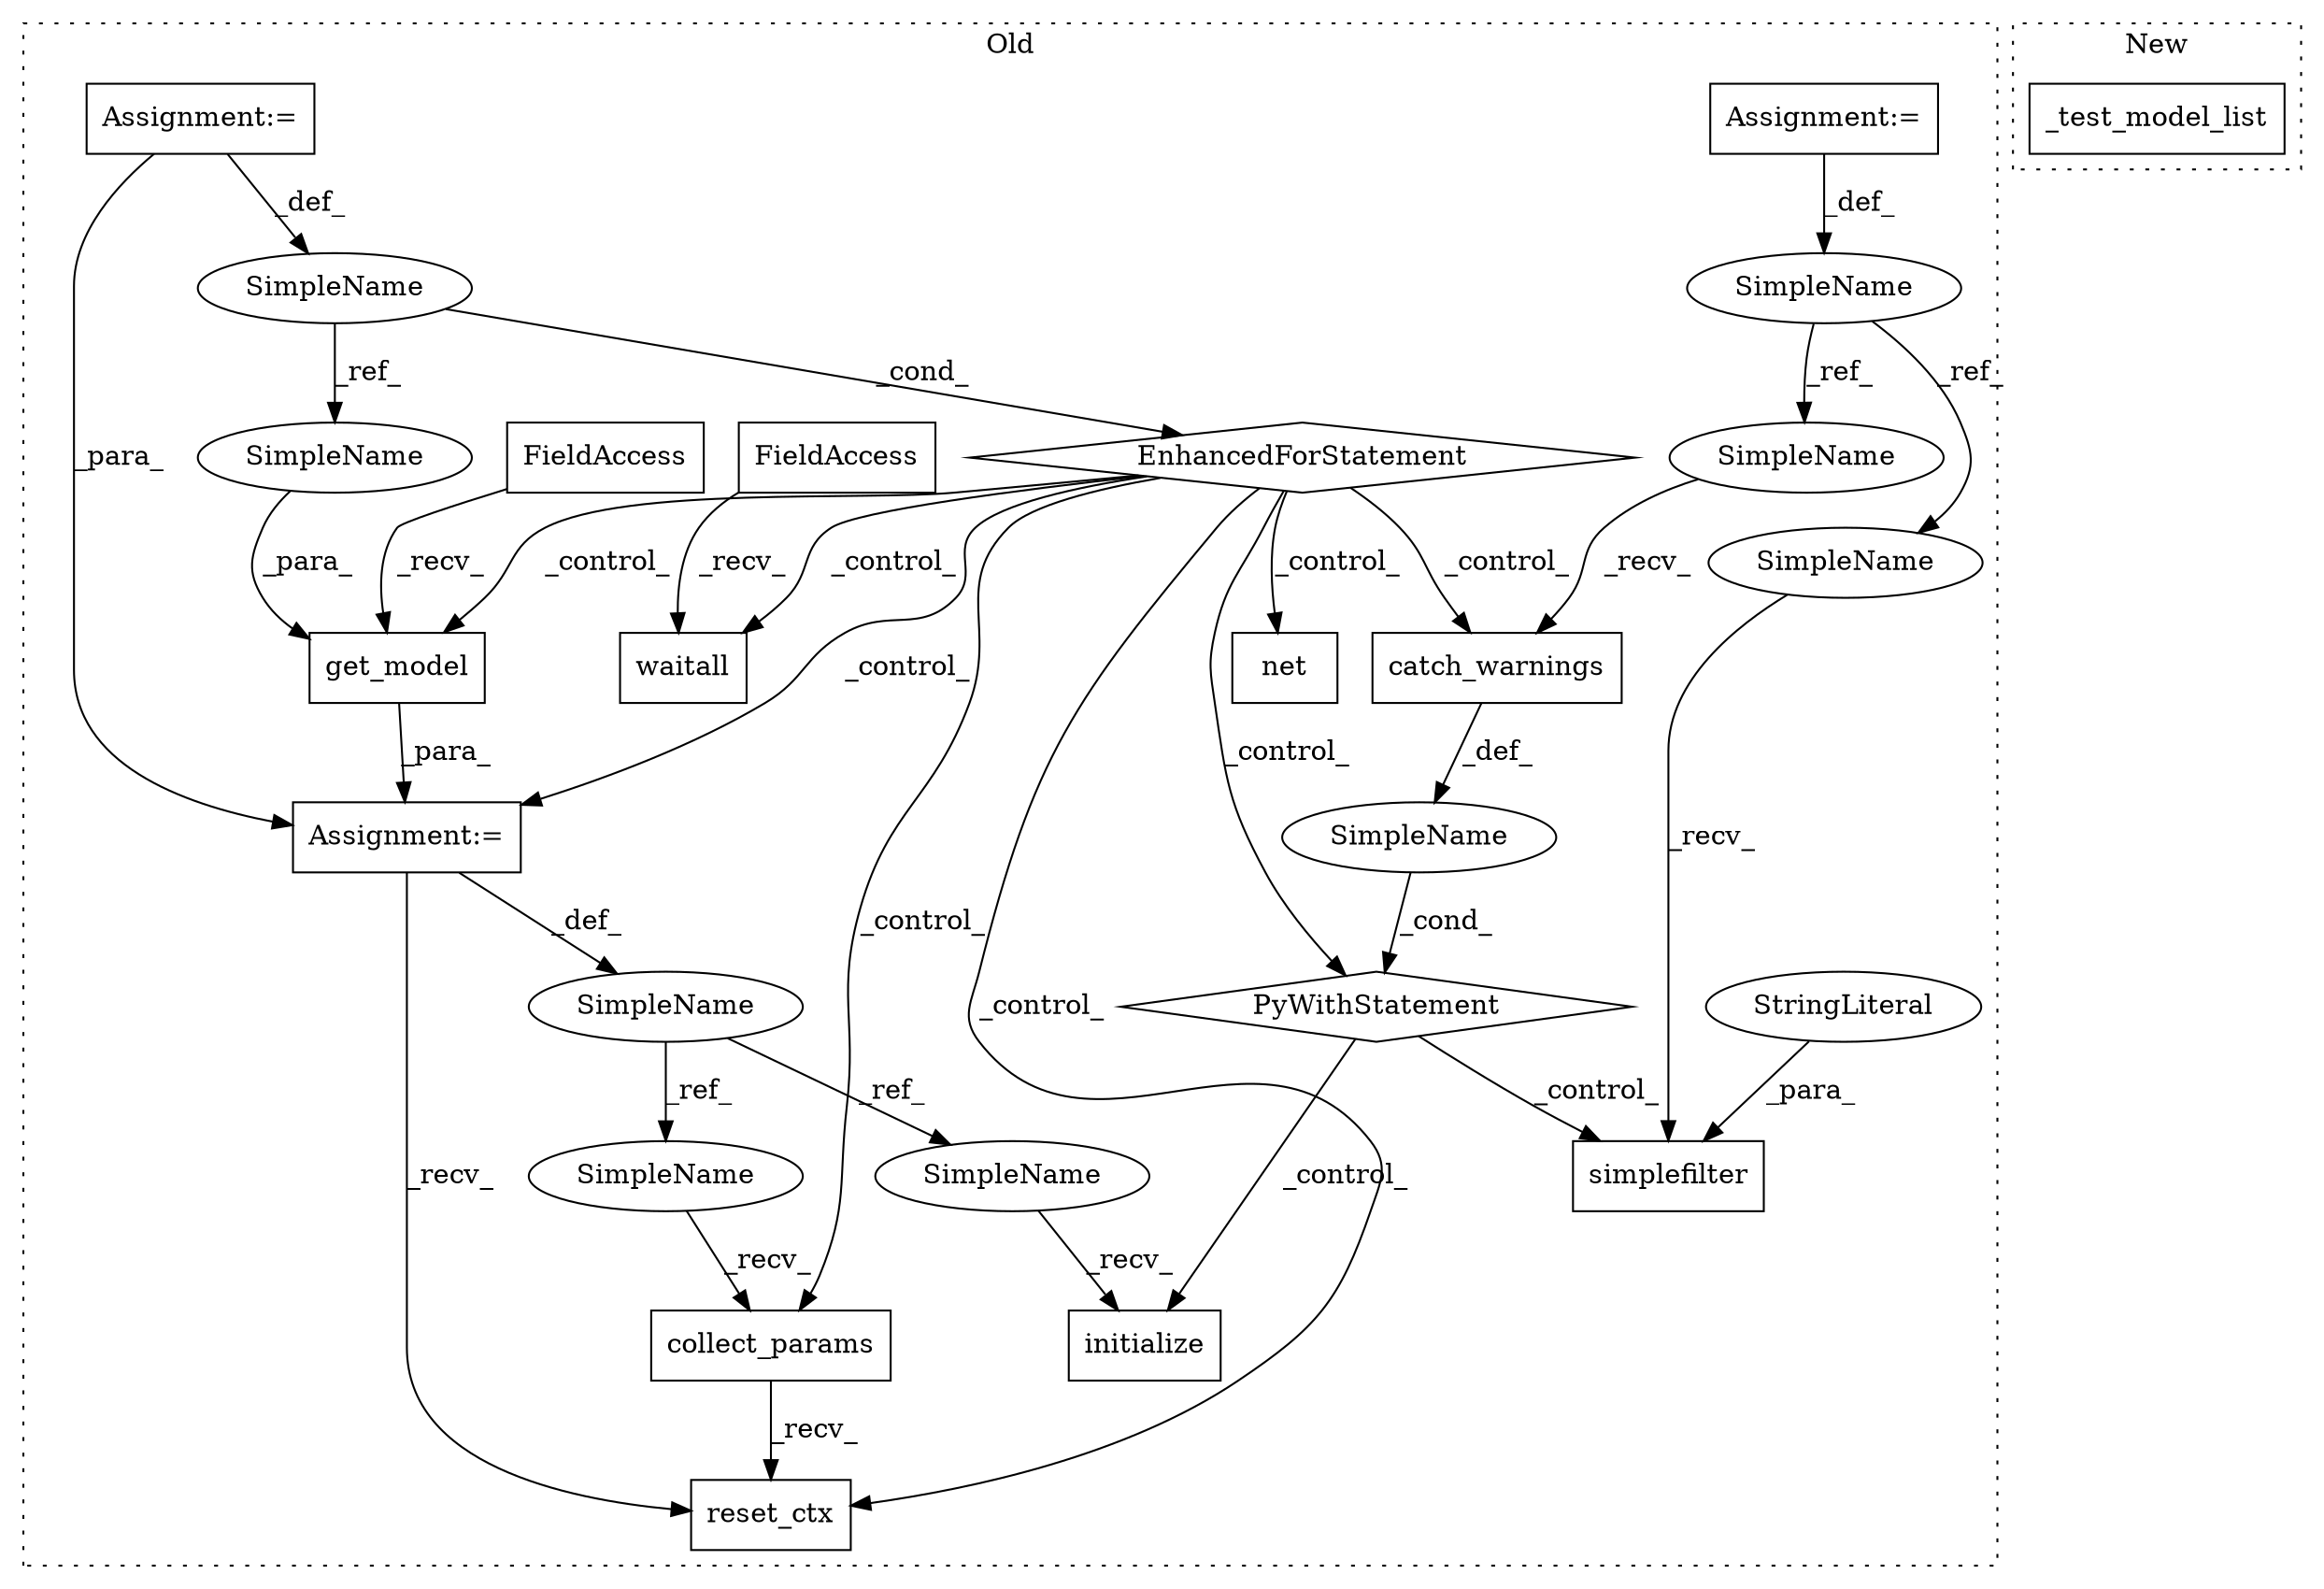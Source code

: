 digraph G {
subgraph cluster0 {
1 [label="get_model" a="32" s="3568,3595" l="10,1" shape="box"];
3 [label="EnhancedForStatement" a="70" s="3462,3536" l="53,2" shape="diamond"];
4 [label="waitall" a="32" s="3790" l="9" shape="box"];
5 [label="simplefilter" a="32" s="3660,3681" l="13,1" shape="box"];
6 [label="SimpleName" a="42" s="" l="" shape="ellipse"];
7 [label="PyWithStatement" a="104" s="3604,3639" l="10,2" shape="diamond"];
8 [label="SimpleName" a="42" s="3522" l="5" shape="ellipse"];
9 [label="StringLiteral" a="45" s="3673" l="8" shape="ellipse"];
10 [label="collect_params" a="32" s="3728" l="16" shape="box"];
11 [label="reset_ctx" a="32" s="3745,3758" l="10,1" shape="box"];
12 [label="FieldAccess" a="22" s="3550" l="17" shape="box"];
13 [label="FieldAccess" a="22" s="3781" l="8" shape="box"];
14 [label="SimpleName" a="42" s="3546" l="3" shape="ellipse"];
15 [label="initialize" a="32" s="3696" l="12" shape="box"];
16 [label="SimpleName" a="42" s="3231" l="8" shape="ellipse"];
17 [label="catch_warnings" a="32" s="3623" l="16" shape="box"];
18 [label="net" a="32" s="3767,3772" l="4,1" shape="box"];
19 [label="Assignment:=" a="7" s="3231" l="8" shape="box"];
20 [label="Assignment:=" a="7" s="3462,3536" l="53,2" shape="box"];
21 [label="Assignment:=" a="7" s="3549" l="1" shape="box"];
22 [label="SimpleName" a="42" s="3724" l="3" shape="ellipse"];
23 [label="SimpleName" a="42" s="3692" l="3" shape="ellipse"];
24 [label="SimpleName" a="42" s="3578" l="5" shape="ellipse"];
25 [label="SimpleName" a="42" s="3614" l="8" shape="ellipse"];
26 [label="SimpleName" a="42" s="3651" l="8" shape="ellipse"];
label = "Old";
style="dotted";
}
subgraph cluster1 {
2 [label="_test_model_list" a="32" s="3047,3076" l="17,1" shape="box"];
label = "New";
style="dotted";
}
1 -> 21 [label="_para_"];
3 -> 1 [label="_control_"];
3 -> 11 [label="_control_"];
3 -> 21 [label="_control_"];
3 -> 7 [label="_control_"];
3 -> 18 [label="_control_"];
3 -> 10 [label="_control_"];
3 -> 17 [label="_control_"];
3 -> 4 [label="_control_"];
6 -> 7 [label="_cond_"];
7 -> 15 [label="_control_"];
7 -> 5 [label="_control_"];
8 -> 24 [label="_ref_"];
8 -> 3 [label="_cond_"];
9 -> 5 [label="_para_"];
10 -> 11 [label="_recv_"];
12 -> 1 [label="_recv_"];
13 -> 4 [label="_recv_"];
14 -> 22 [label="_ref_"];
14 -> 23 [label="_ref_"];
16 -> 26 [label="_ref_"];
16 -> 25 [label="_ref_"];
17 -> 6 [label="_def_"];
19 -> 16 [label="_def_"];
20 -> 8 [label="_def_"];
20 -> 21 [label="_para_"];
21 -> 11 [label="_recv_"];
21 -> 14 [label="_def_"];
22 -> 10 [label="_recv_"];
23 -> 15 [label="_recv_"];
24 -> 1 [label="_para_"];
25 -> 17 [label="_recv_"];
26 -> 5 [label="_recv_"];
}